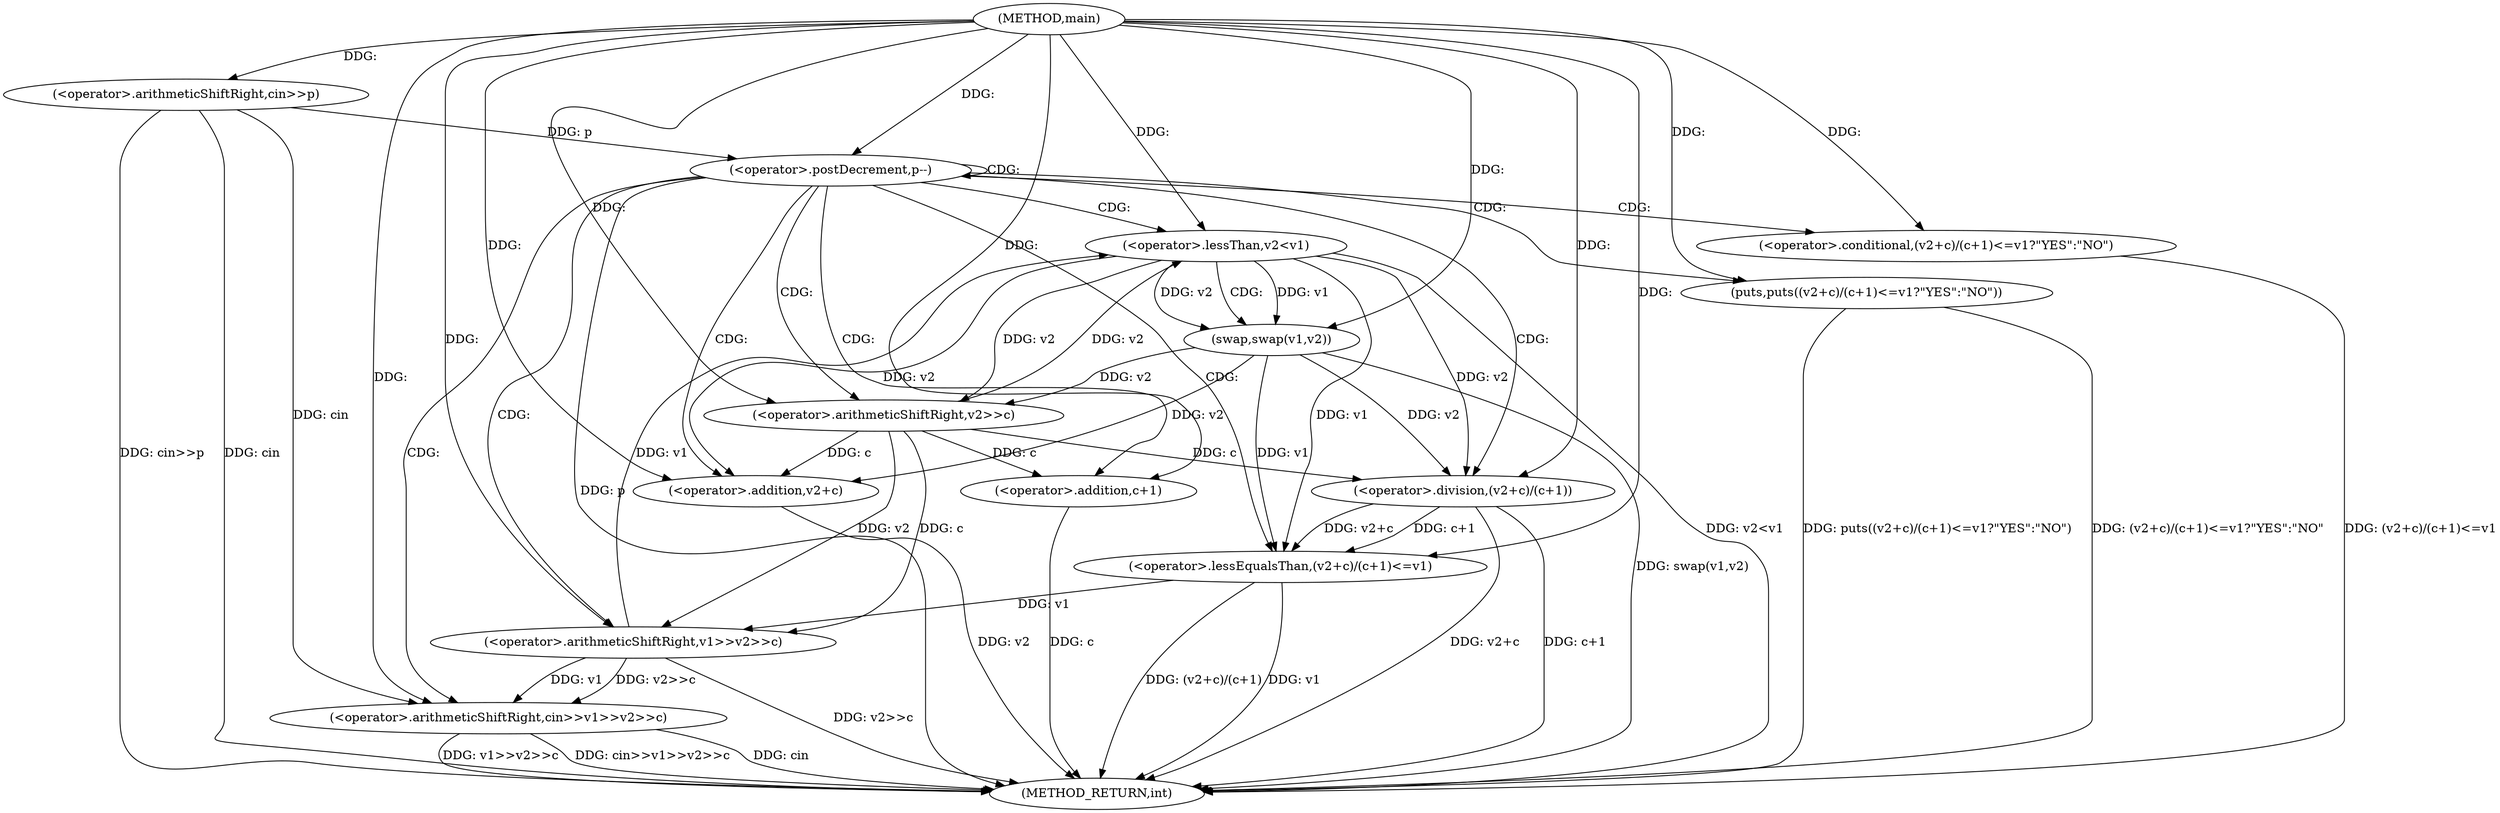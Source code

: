digraph "main" {  
"1000101" [label = "(METHOD,main)" ]
"1000141" [label = "(METHOD_RETURN,int)" ]
"1000104" [label = "(<operator>.arithmeticShiftRight,cin>>p)" ]
"1000108" [label = "(<operator>.postDecrement,p--)" ]
"1000114" [label = "(<operator>.arithmeticShiftRight,cin>>v1>>v2>>c)" ]
"1000128" [label = "(puts,puts((v2+c)/(c+1)<=v1?\"YES\":\"NO\"))" ]
"1000122" [label = "(<operator>.lessThan,v2<v1)" ]
"1000125" [label = "(swap,swap(v1,v2))" ]
"1000116" [label = "(<operator>.arithmeticShiftRight,v1>>v2>>c)" ]
"1000129" [label = "(<operator>.conditional,(v2+c)/(c+1)<=v1?\"YES\":\"NO\")" ]
"1000118" [label = "(<operator>.arithmeticShiftRight,v2>>c)" ]
"1000130" [label = "(<operator>.lessEqualsThan,(v2+c)/(c+1)<=v1)" ]
"1000131" [label = "(<operator>.division,(v2+c)/(c+1))" ]
"1000132" [label = "(<operator>.addition,v2+c)" ]
"1000135" [label = "(<operator>.addition,c+1)" ]
  "1000104" -> "1000141"  [ label = "DDG: cin"] 
  "1000104" -> "1000141"  [ label = "DDG: cin>>p"] 
  "1000108" -> "1000141"  [ label = "DDG: p"] 
  "1000114" -> "1000141"  [ label = "DDG: cin"] 
  "1000116" -> "1000141"  [ label = "DDG: v2>>c"] 
  "1000114" -> "1000141"  [ label = "DDG: v1>>v2>>c"] 
  "1000114" -> "1000141"  [ label = "DDG: cin>>v1>>v2>>c"] 
  "1000122" -> "1000141"  [ label = "DDG: v2<v1"] 
  "1000125" -> "1000141"  [ label = "DDG: swap(v1,v2)"] 
  "1000132" -> "1000141"  [ label = "DDG: v2"] 
  "1000131" -> "1000141"  [ label = "DDG: v2+c"] 
  "1000135" -> "1000141"  [ label = "DDG: c"] 
  "1000131" -> "1000141"  [ label = "DDG: c+1"] 
  "1000130" -> "1000141"  [ label = "DDG: (v2+c)/(c+1)"] 
  "1000130" -> "1000141"  [ label = "DDG: v1"] 
  "1000129" -> "1000141"  [ label = "DDG: (v2+c)/(c+1)<=v1"] 
  "1000128" -> "1000141"  [ label = "DDG: (v2+c)/(c+1)<=v1?\"YES\":\"NO\""] 
  "1000128" -> "1000141"  [ label = "DDG: puts((v2+c)/(c+1)<=v1?\"YES\":\"NO\")"] 
  "1000101" -> "1000104"  [ label = "DDG: "] 
  "1000104" -> "1000108"  [ label = "DDG: p"] 
  "1000101" -> "1000108"  [ label = "DDG: "] 
  "1000104" -> "1000114"  [ label = "DDG: cin"] 
  "1000101" -> "1000114"  [ label = "DDG: "] 
  "1000116" -> "1000114"  [ label = "DDG: v1"] 
  "1000116" -> "1000114"  [ label = "DDG: v2>>c"] 
  "1000101" -> "1000128"  [ label = "DDG: "] 
  "1000130" -> "1000116"  [ label = "DDG: v1"] 
  "1000101" -> "1000116"  [ label = "DDG: "] 
  "1000118" -> "1000116"  [ label = "DDG: c"] 
  "1000118" -> "1000116"  [ label = "DDG: v2"] 
  "1000118" -> "1000122"  [ label = "DDG: v2"] 
  "1000101" -> "1000122"  [ label = "DDG: "] 
  "1000116" -> "1000122"  [ label = "DDG: v1"] 
  "1000122" -> "1000125"  [ label = "DDG: v1"] 
  "1000101" -> "1000125"  [ label = "DDG: "] 
  "1000122" -> "1000125"  [ label = "DDG: v2"] 
  "1000101" -> "1000129"  [ label = "DDG: "] 
  "1000101" -> "1000118"  [ label = "DDG: "] 
  "1000122" -> "1000118"  [ label = "DDG: v2"] 
  "1000125" -> "1000118"  [ label = "DDG: v2"] 
  "1000131" -> "1000130"  [ label = "DDG: v2+c"] 
  "1000131" -> "1000130"  [ label = "DDG: c+1"] 
  "1000122" -> "1000130"  [ label = "DDG: v1"] 
  "1000125" -> "1000130"  [ label = "DDG: v1"] 
  "1000101" -> "1000130"  [ label = "DDG: "] 
  "1000122" -> "1000131"  [ label = "DDG: v2"] 
  "1000125" -> "1000131"  [ label = "DDG: v2"] 
  "1000101" -> "1000131"  [ label = "DDG: "] 
  "1000118" -> "1000131"  [ label = "DDG: c"] 
  "1000122" -> "1000132"  [ label = "DDG: v2"] 
  "1000125" -> "1000132"  [ label = "DDG: v2"] 
  "1000101" -> "1000132"  [ label = "DDG: "] 
  "1000118" -> "1000132"  [ label = "DDG: c"] 
  "1000101" -> "1000135"  [ label = "DDG: "] 
  "1000118" -> "1000135"  [ label = "DDG: c"] 
  "1000108" -> "1000116"  [ label = "CDG: "] 
  "1000108" -> "1000131"  [ label = "CDG: "] 
  "1000108" -> "1000132"  [ label = "CDG: "] 
  "1000108" -> "1000128"  [ label = "CDG: "] 
  "1000108" -> "1000129"  [ label = "CDG: "] 
  "1000108" -> "1000108"  [ label = "CDG: "] 
  "1000108" -> "1000130"  [ label = "CDG: "] 
  "1000108" -> "1000135"  [ label = "CDG: "] 
  "1000108" -> "1000114"  [ label = "CDG: "] 
  "1000108" -> "1000118"  [ label = "CDG: "] 
  "1000108" -> "1000122"  [ label = "CDG: "] 
  "1000122" -> "1000125"  [ label = "CDG: "] 
}
